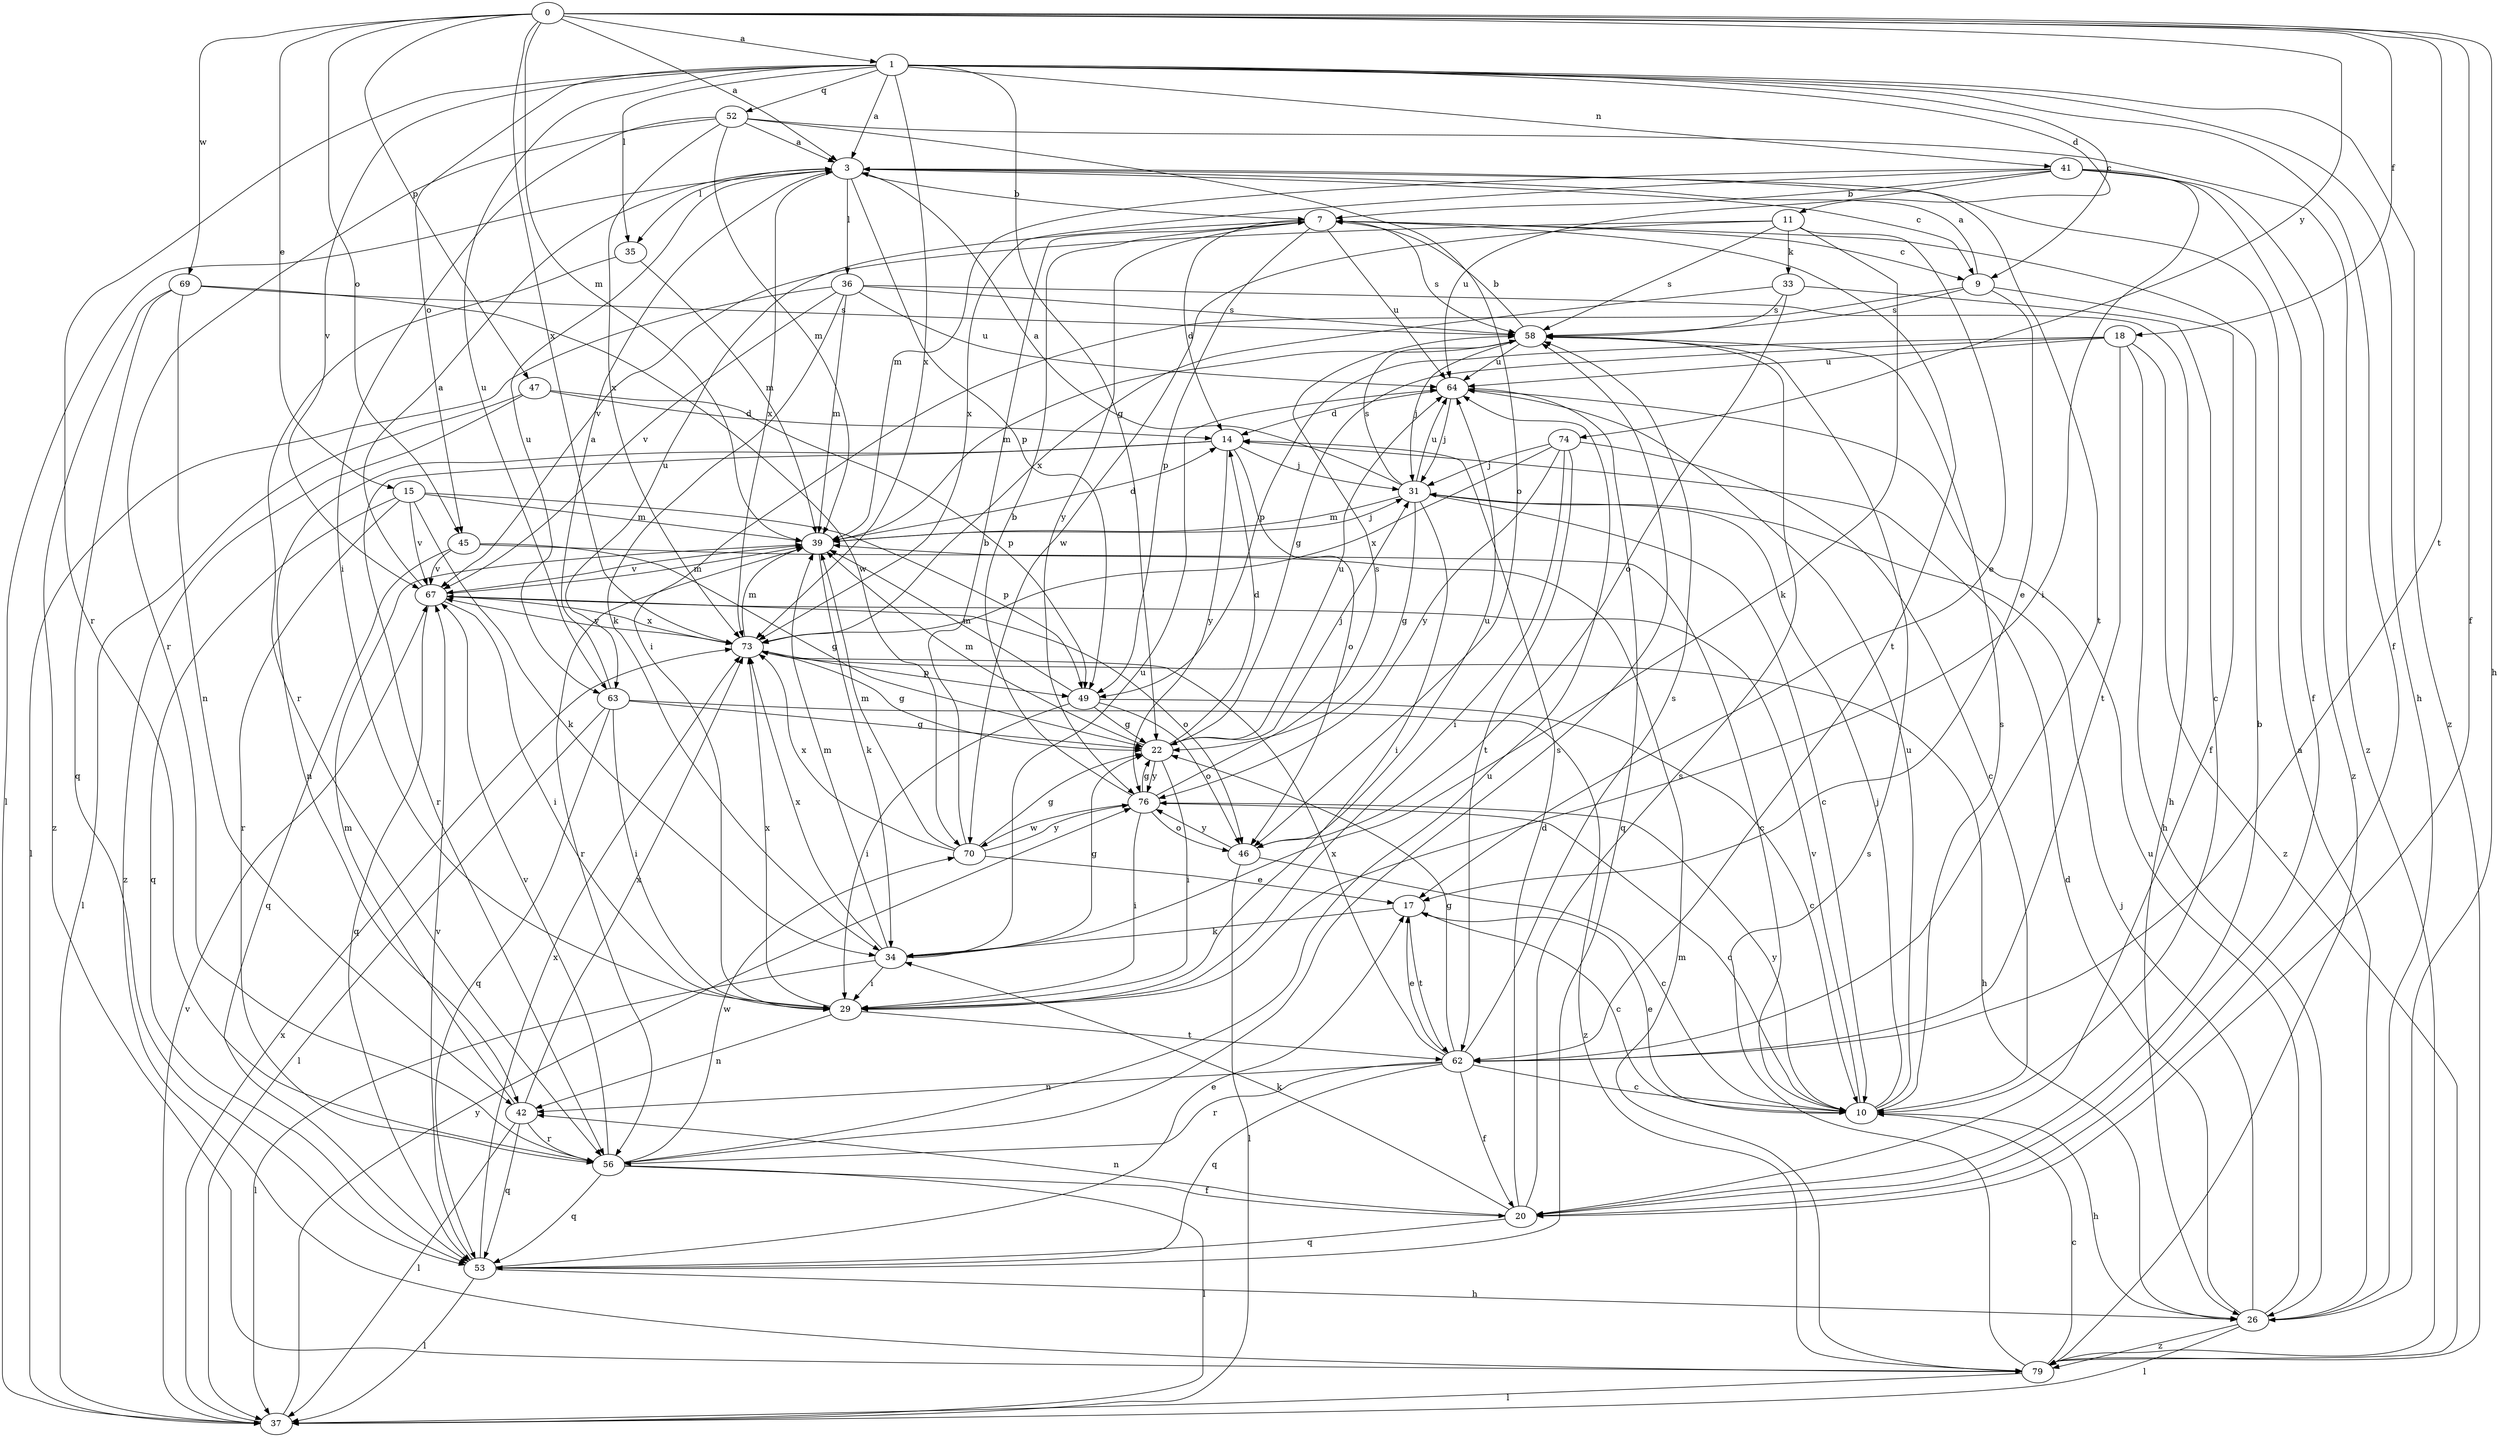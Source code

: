 strict digraph  {
0;
1;
3;
7;
9;
10;
11;
14;
15;
17;
18;
20;
22;
26;
29;
31;
33;
34;
35;
36;
37;
39;
41;
42;
45;
46;
47;
49;
52;
53;
56;
58;
62;
63;
64;
67;
69;
70;
73;
74;
76;
79;
0 -> 1  [label=a];
0 -> 3  [label=a];
0 -> 15  [label=e];
0 -> 18  [label=f];
0 -> 20  [label=f];
0 -> 26  [label=h];
0 -> 39  [label=m];
0 -> 45  [label=o];
0 -> 47  [label=p];
0 -> 62  [label=t];
0 -> 69  [label=w];
0 -> 73  [label=x];
0 -> 74  [label=y];
1 -> 3  [label=a];
1 -> 9  [label=c];
1 -> 11  [label=d];
1 -> 20  [label=f];
1 -> 22  [label=g];
1 -> 26  [label=h];
1 -> 35  [label=l];
1 -> 41  [label=n];
1 -> 45  [label=o];
1 -> 52  [label=q];
1 -> 56  [label=r];
1 -> 63  [label=u];
1 -> 67  [label=v];
1 -> 73  [label=x];
1 -> 79  [label=z];
3 -> 7  [label=b];
3 -> 9  [label=c];
3 -> 35  [label=l];
3 -> 36  [label=l];
3 -> 37  [label=l];
3 -> 49  [label=p];
3 -> 62  [label=t];
3 -> 63  [label=u];
3 -> 73  [label=x];
7 -> 9  [label=c];
7 -> 14  [label=d];
7 -> 49  [label=p];
7 -> 58  [label=s];
7 -> 62  [label=t];
7 -> 63  [label=u];
7 -> 64  [label=u];
7 -> 76  [label=y];
9 -> 3  [label=a];
9 -> 17  [label=e];
9 -> 20  [label=f];
9 -> 29  [label=i];
9 -> 58  [label=s];
10 -> 17  [label=e];
10 -> 26  [label=h];
10 -> 31  [label=j];
10 -> 58  [label=s];
10 -> 64  [label=u];
10 -> 67  [label=v];
10 -> 76  [label=y];
11 -> 17  [label=e];
11 -> 33  [label=k];
11 -> 34  [label=k];
11 -> 58  [label=s];
11 -> 67  [label=v];
11 -> 70  [label=w];
14 -> 31  [label=j];
14 -> 42  [label=n];
14 -> 46  [label=o];
14 -> 56  [label=r];
14 -> 76  [label=y];
15 -> 34  [label=k];
15 -> 39  [label=m];
15 -> 49  [label=p];
15 -> 53  [label=q];
15 -> 56  [label=r];
15 -> 67  [label=v];
17 -> 10  [label=c];
17 -> 34  [label=k];
17 -> 62  [label=t];
18 -> 22  [label=g];
18 -> 26  [label=h];
18 -> 49  [label=p];
18 -> 62  [label=t];
18 -> 64  [label=u];
18 -> 79  [label=z];
20 -> 7  [label=b];
20 -> 14  [label=d];
20 -> 34  [label=k];
20 -> 42  [label=n];
20 -> 53  [label=q];
20 -> 58  [label=s];
22 -> 14  [label=d];
22 -> 29  [label=i];
22 -> 31  [label=j];
22 -> 39  [label=m];
22 -> 64  [label=u];
22 -> 76  [label=y];
26 -> 3  [label=a];
26 -> 14  [label=d];
26 -> 31  [label=j];
26 -> 37  [label=l];
26 -> 64  [label=u];
26 -> 79  [label=z];
29 -> 42  [label=n];
29 -> 62  [label=t];
29 -> 73  [label=x];
31 -> 3  [label=a];
31 -> 10  [label=c];
31 -> 22  [label=g];
31 -> 29  [label=i];
31 -> 39  [label=m];
31 -> 58  [label=s];
31 -> 64  [label=u];
33 -> 10  [label=c];
33 -> 46  [label=o];
33 -> 58  [label=s];
33 -> 73  [label=x];
34 -> 22  [label=g];
34 -> 29  [label=i];
34 -> 37  [label=l];
34 -> 39  [label=m];
34 -> 64  [label=u];
34 -> 73  [label=x];
35 -> 39  [label=m];
35 -> 56  [label=r];
36 -> 26  [label=h];
36 -> 34  [label=k];
36 -> 37  [label=l];
36 -> 39  [label=m];
36 -> 58  [label=s];
36 -> 64  [label=u];
36 -> 67  [label=v];
37 -> 67  [label=v];
37 -> 73  [label=x];
37 -> 76  [label=y];
39 -> 14  [label=d];
39 -> 31  [label=j];
39 -> 34  [label=k];
39 -> 56  [label=r];
39 -> 67  [label=v];
41 -> 7  [label=b];
41 -> 20  [label=f];
41 -> 29  [label=i];
41 -> 39  [label=m];
41 -> 64  [label=u];
41 -> 73  [label=x];
41 -> 79  [label=z];
42 -> 37  [label=l];
42 -> 39  [label=m];
42 -> 53  [label=q];
42 -> 56  [label=r];
42 -> 73  [label=x];
45 -> 10  [label=c];
45 -> 22  [label=g];
45 -> 53  [label=q];
45 -> 67  [label=v];
46 -> 10  [label=c];
46 -> 37  [label=l];
46 -> 64  [label=u];
46 -> 76  [label=y];
47 -> 14  [label=d];
47 -> 37  [label=l];
47 -> 49  [label=p];
47 -> 79  [label=z];
49 -> 10  [label=c];
49 -> 22  [label=g];
49 -> 29  [label=i];
49 -> 39  [label=m];
49 -> 46  [label=o];
52 -> 3  [label=a];
52 -> 29  [label=i];
52 -> 39  [label=m];
52 -> 46  [label=o];
52 -> 56  [label=r];
52 -> 73  [label=x];
52 -> 79  [label=z];
53 -> 17  [label=e];
53 -> 26  [label=h];
53 -> 37  [label=l];
53 -> 67  [label=v];
53 -> 73  [label=x];
56 -> 20  [label=f];
56 -> 37  [label=l];
56 -> 53  [label=q];
56 -> 58  [label=s];
56 -> 64  [label=u];
56 -> 67  [label=v];
56 -> 70  [label=w];
58 -> 7  [label=b];
58 -> 31  [label=j];
58 -> 39  [label=m];
58 -> 64  [label=u];
62 -> 10  [label=c];
62 -> 17  [label=e];
62 -> 20  [label=f];
62 -> 22  [label=g];
62 -> 42  [label=n];
62 -> 53  [label=q];
62 -> 56  [label=r];
62 -> 58  [label=s];
62 -> 73  [label=x];
63 -> 3  [label=a];
63 -> 22  [label=g];
63 -> 29  [label=i];
63 -> 37  [label=l];
63 -> 53  [label=q];
63 -> 79  [label=z];
64 -> 14  [label=d];
64 -> 31  [label=j];
64 -> 53  [label=q];
67 -> 3  [label=a];
67 -> 29  [label=i];
67 -> 39  [label=m];
67 -> 46  [label=o];
67 -> 53  [label=q];
67 -> 73  [label=x];
69 -> 42  [label=n];
69 -> 53  [label=q];
69 -> 58  [label=s];
69 -> 70  [label=w];
69 -> 79  [label=z];
70 -> 7  [label=b];
70 -> 17  [label=e];
70 -> 22  [label=g];
70 -> 39  [label=m];
70 -> 73  [label=x];
70 -> 76  [label=y];
73 -> 22  [label=g];
73 -> 26  [label=h];
73 -> 39  [label=m];
73 -> 49  [label=p];
73 -> 67  [label=v];
74 -> 10  [label=c];
74 -> 29  [label=i];
74 -> 31  [label=j];
74 -> 62  [label=t];
74 -> 73  [label=x];
74 -> 76  [label=y];
76 -> 7  [label=b];
76 -> 10  [label=c];
76 -> 22  [label=g];
76 -> 29  [label=i];
76 -> 46  [label=o];
76 -> 58  [label=s];
76 -> 70  [label=w];
79 -> 10  [label=c];
79 -> 37  [label=l];
79 -> 39  [label=m];
79 -> 58  [label=s];
}
